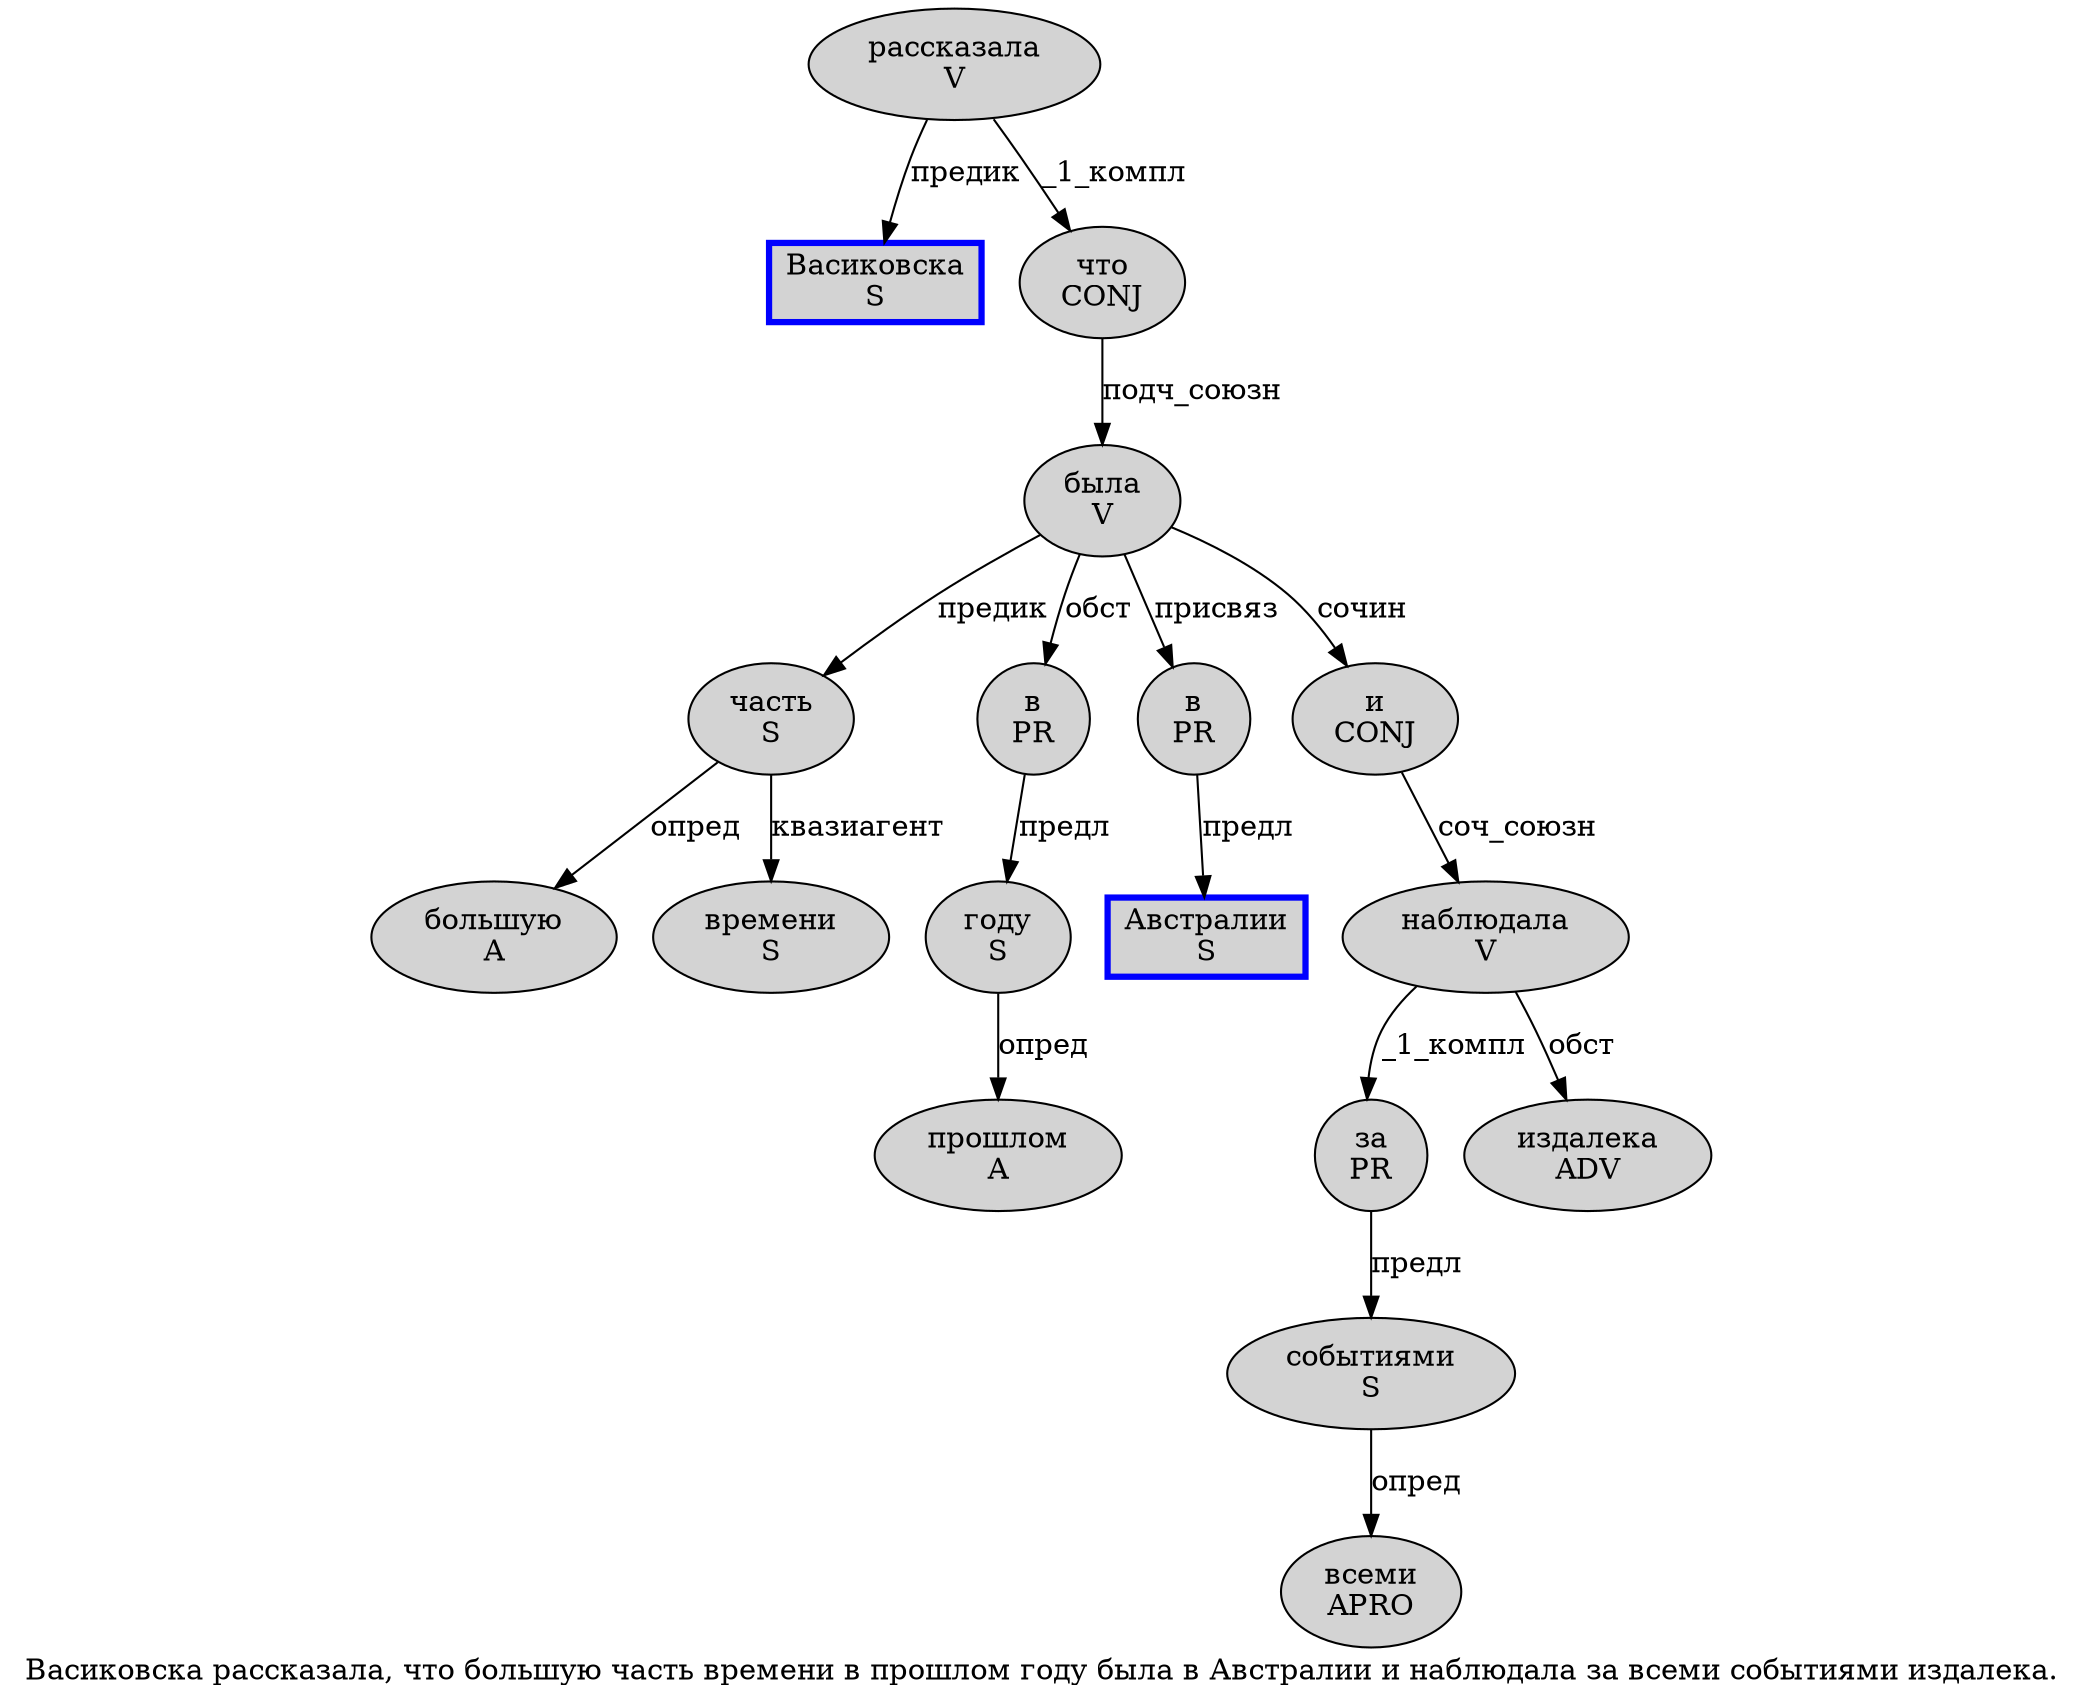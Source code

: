 digraph SENTENCE_866 {
	graph [label="Васиковска рассказала, что большую часть времени в прошлом году была в Австралии и наблюдала за всеми событиями издалека."]
	node [style=filled]
		0 [label="Васиковска
S" color=blue fillcolor=lightgray penwidth=3 shape=box]
		1 [label="рассказала
V" color="" fillcolor=lightgray penwidth=1 shape=ellipse]
		3 [label="что
CONJ" color="" fillcolor=lightgray penwidth=1 shape=ellipse]
		4 [label="большую
A" color="" fillcolor=lightgray penwidth=1 shape=ellipse]
		5 [label="часть
S" color="" fillcolor=lightgray penwidth=1 shape=ellipse]
		6 [label="времени
S" color="" fillcolor=lightgray penwidth=1 shape=ellipse]
		7 [label="в
PR" color="" fillcolor=lightgray penwidth=1 shape=ellipse]
		8 [label="прошлом
A" color="" fillcolor=lightgray penwidth=1 shape=ellipse]
		9 [label="году
S" color="" fillcolor=lightgray penwidth=1 shape=ellipse]
		10 [label="была
V" color="" fillcolor=lightgray penwidth=1 shape=ellipse]
		11 [label="в
PR" color="" fillcolor=lightgray penwidth=1 shape=ellipse]
		12 [label="Австралии
S" color=blue fillcolor=lightgray penwidth=3 shape=box]
		13 [label="и
CONJ" color="" fillcolor=lightgray penwidth=1 shape=ellipse]
		14 [label="наблюдала
V" color="" fillcolor=lightgray penwidth=1 shape=ellipse]
		15 [label="за
PR" color="" fillcolor=lightgray penwidth=1 shape=ellipse]
		16 [label="всеми
APRO" color="" fillcolor=lightgray penwidth=1 shape=ellipse]
		17 [label="событиями
S" color="" fillcolor=lightgray penwidth=1 shape=ellipse]
		18 [label="издалека
ADV" color="" fillcolor=lightgray penwidth=1 shape=ellipse]
			5 -> 4 [label="опред"]
			5 -> 6 [label="квазиагент"]
			17 -> 16 [label="опред"]
			1 -> 0 [label="предик"]
			1 -> 3 [label="_1_компл"]
			14 -> 15 [label="_1_компл"]
			14 -> 18 [label="обст"]
			15 -> 17 [label="предл"]
			13 -> 14 [label="соч_союзн"]
			10 -> 5 [label="предик"]
			10 -> 7 [label="обст"]
			10 -> 11 [label="присвяз"]
			10 -> 13 [label="сочин"]
			3 -> 10 [label="подч_союзн"]
			11 -> 12 [label="предл"]
			9 -> 8 [label="опред"]
			7 -> 9 [label="предл"]
}